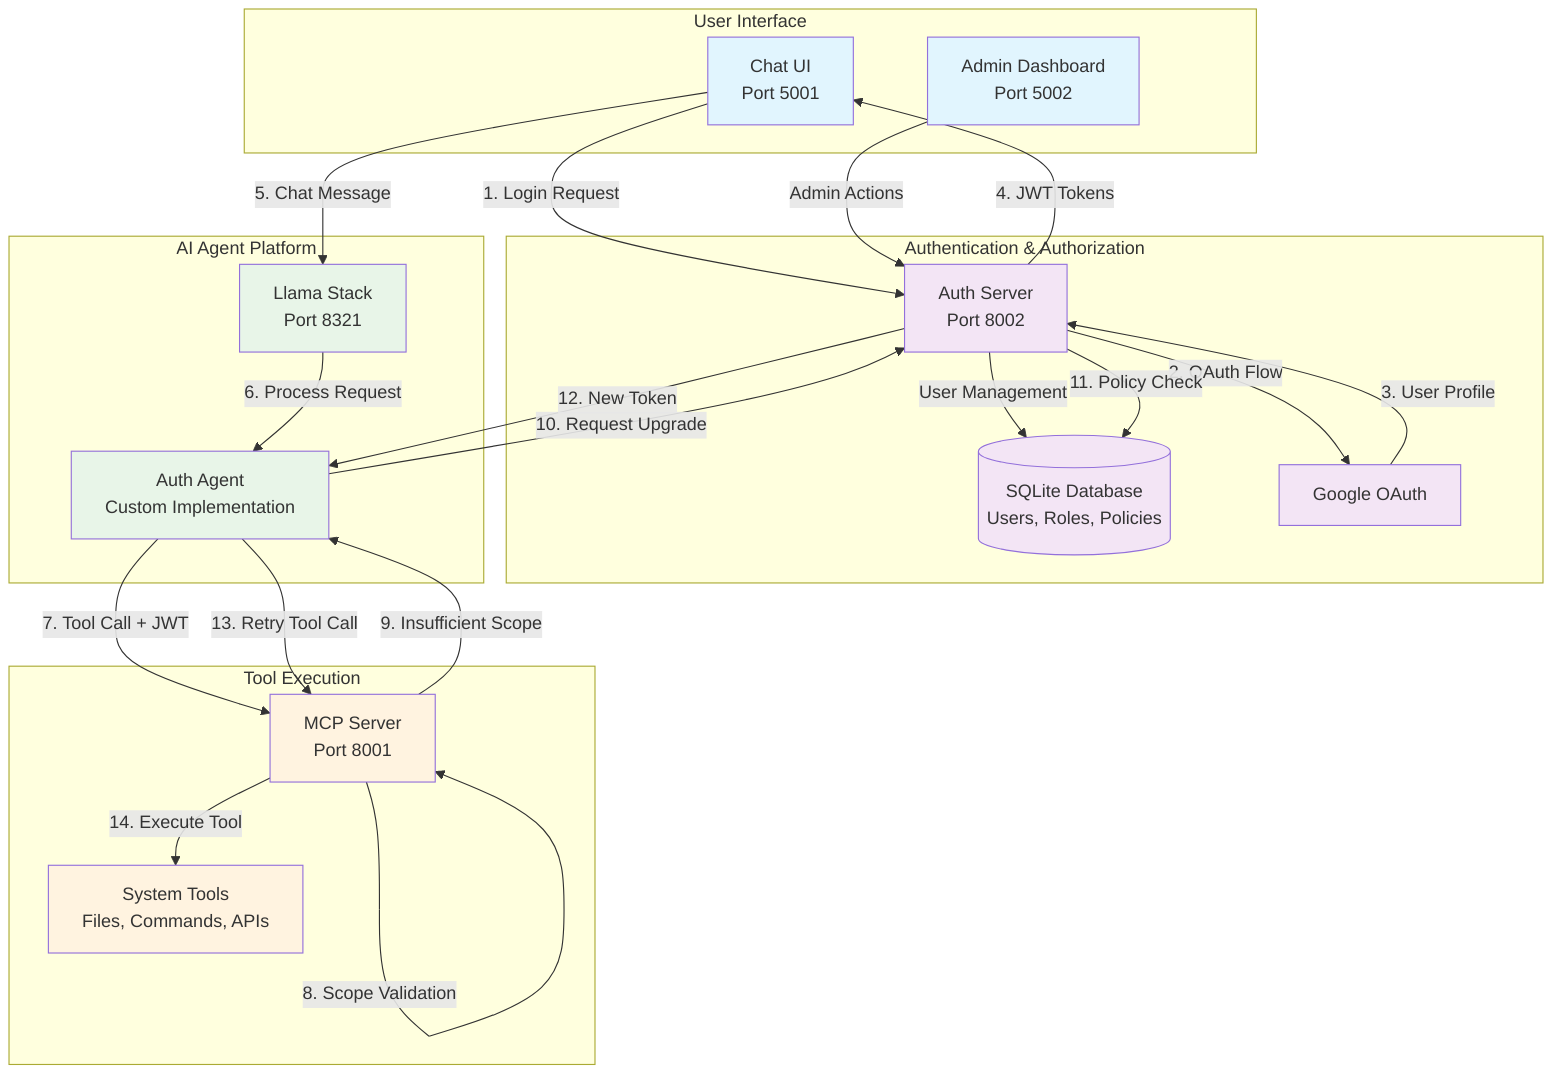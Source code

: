 graph TB
    subgraph "User Interface"
        UI[Chat UI<br/>Port 5001]
        AD[Admin Dashboard<br/>Port 5002]
    end
    
    subgraph "Authentication & Authorization"
        AS[Auth Server<br/>Port 8002]
        DB[(SQLite Database<br/>Users, Roles, Policies)]
        GA[Google OAuth]
    end
    
    subgraph "AI Agent Platform"
        LS[Llama Stack<br/>Port 8321]
        AA[Auth Agent<br/>Custom Implementation]
    end
    
    subgraph "Tool Execution"
        MCP[MCP Server<br/>Port 8001]
        TOOLS[System Tools<br/>Files, Commands, APIs]
    end
    
    %% User flows
    UI -->|1. Login Request| AS
    AS -->|2. OAuth Flow| GA
    GA -->|3. User Profile| AS
    AS -->|4. JWT Tokens| UI
    
    %% Admin flows
    AD -->|Admin Actions| AS
    AS -->|User Management| DB
    
    %% Agent flows
    UI -->|5. Chat Message| LS
    LS -->|6. Process Request| AA
    AA -->|7. Tool Call + JWT| MCP
    MCP -->|8. Scope Validation| MCP
    
    %% Authorization flows
    MCP -->|9. Insufficient Scope| AA
    AA -->|10. Request Upgrade| AS
    AS -->|11. Policy Check| DB
    AS -->|12. New Token| AA
    AA -->|13. Retry Tool Call| MCP
    MCP -->|14. Execute Tool| TOOLS
    
    %% Styling
    classDef frontend fill:#e1f5fe
    classDef auth fill:#f3e5f5
    classDef agent fill:#e8f5e8
    classDef tool fill:#fff3e0
    
    class UI,AD frontend
    class AS,DB,GA auth
    class LS,AA agent
    class MCP,TOOLS tool